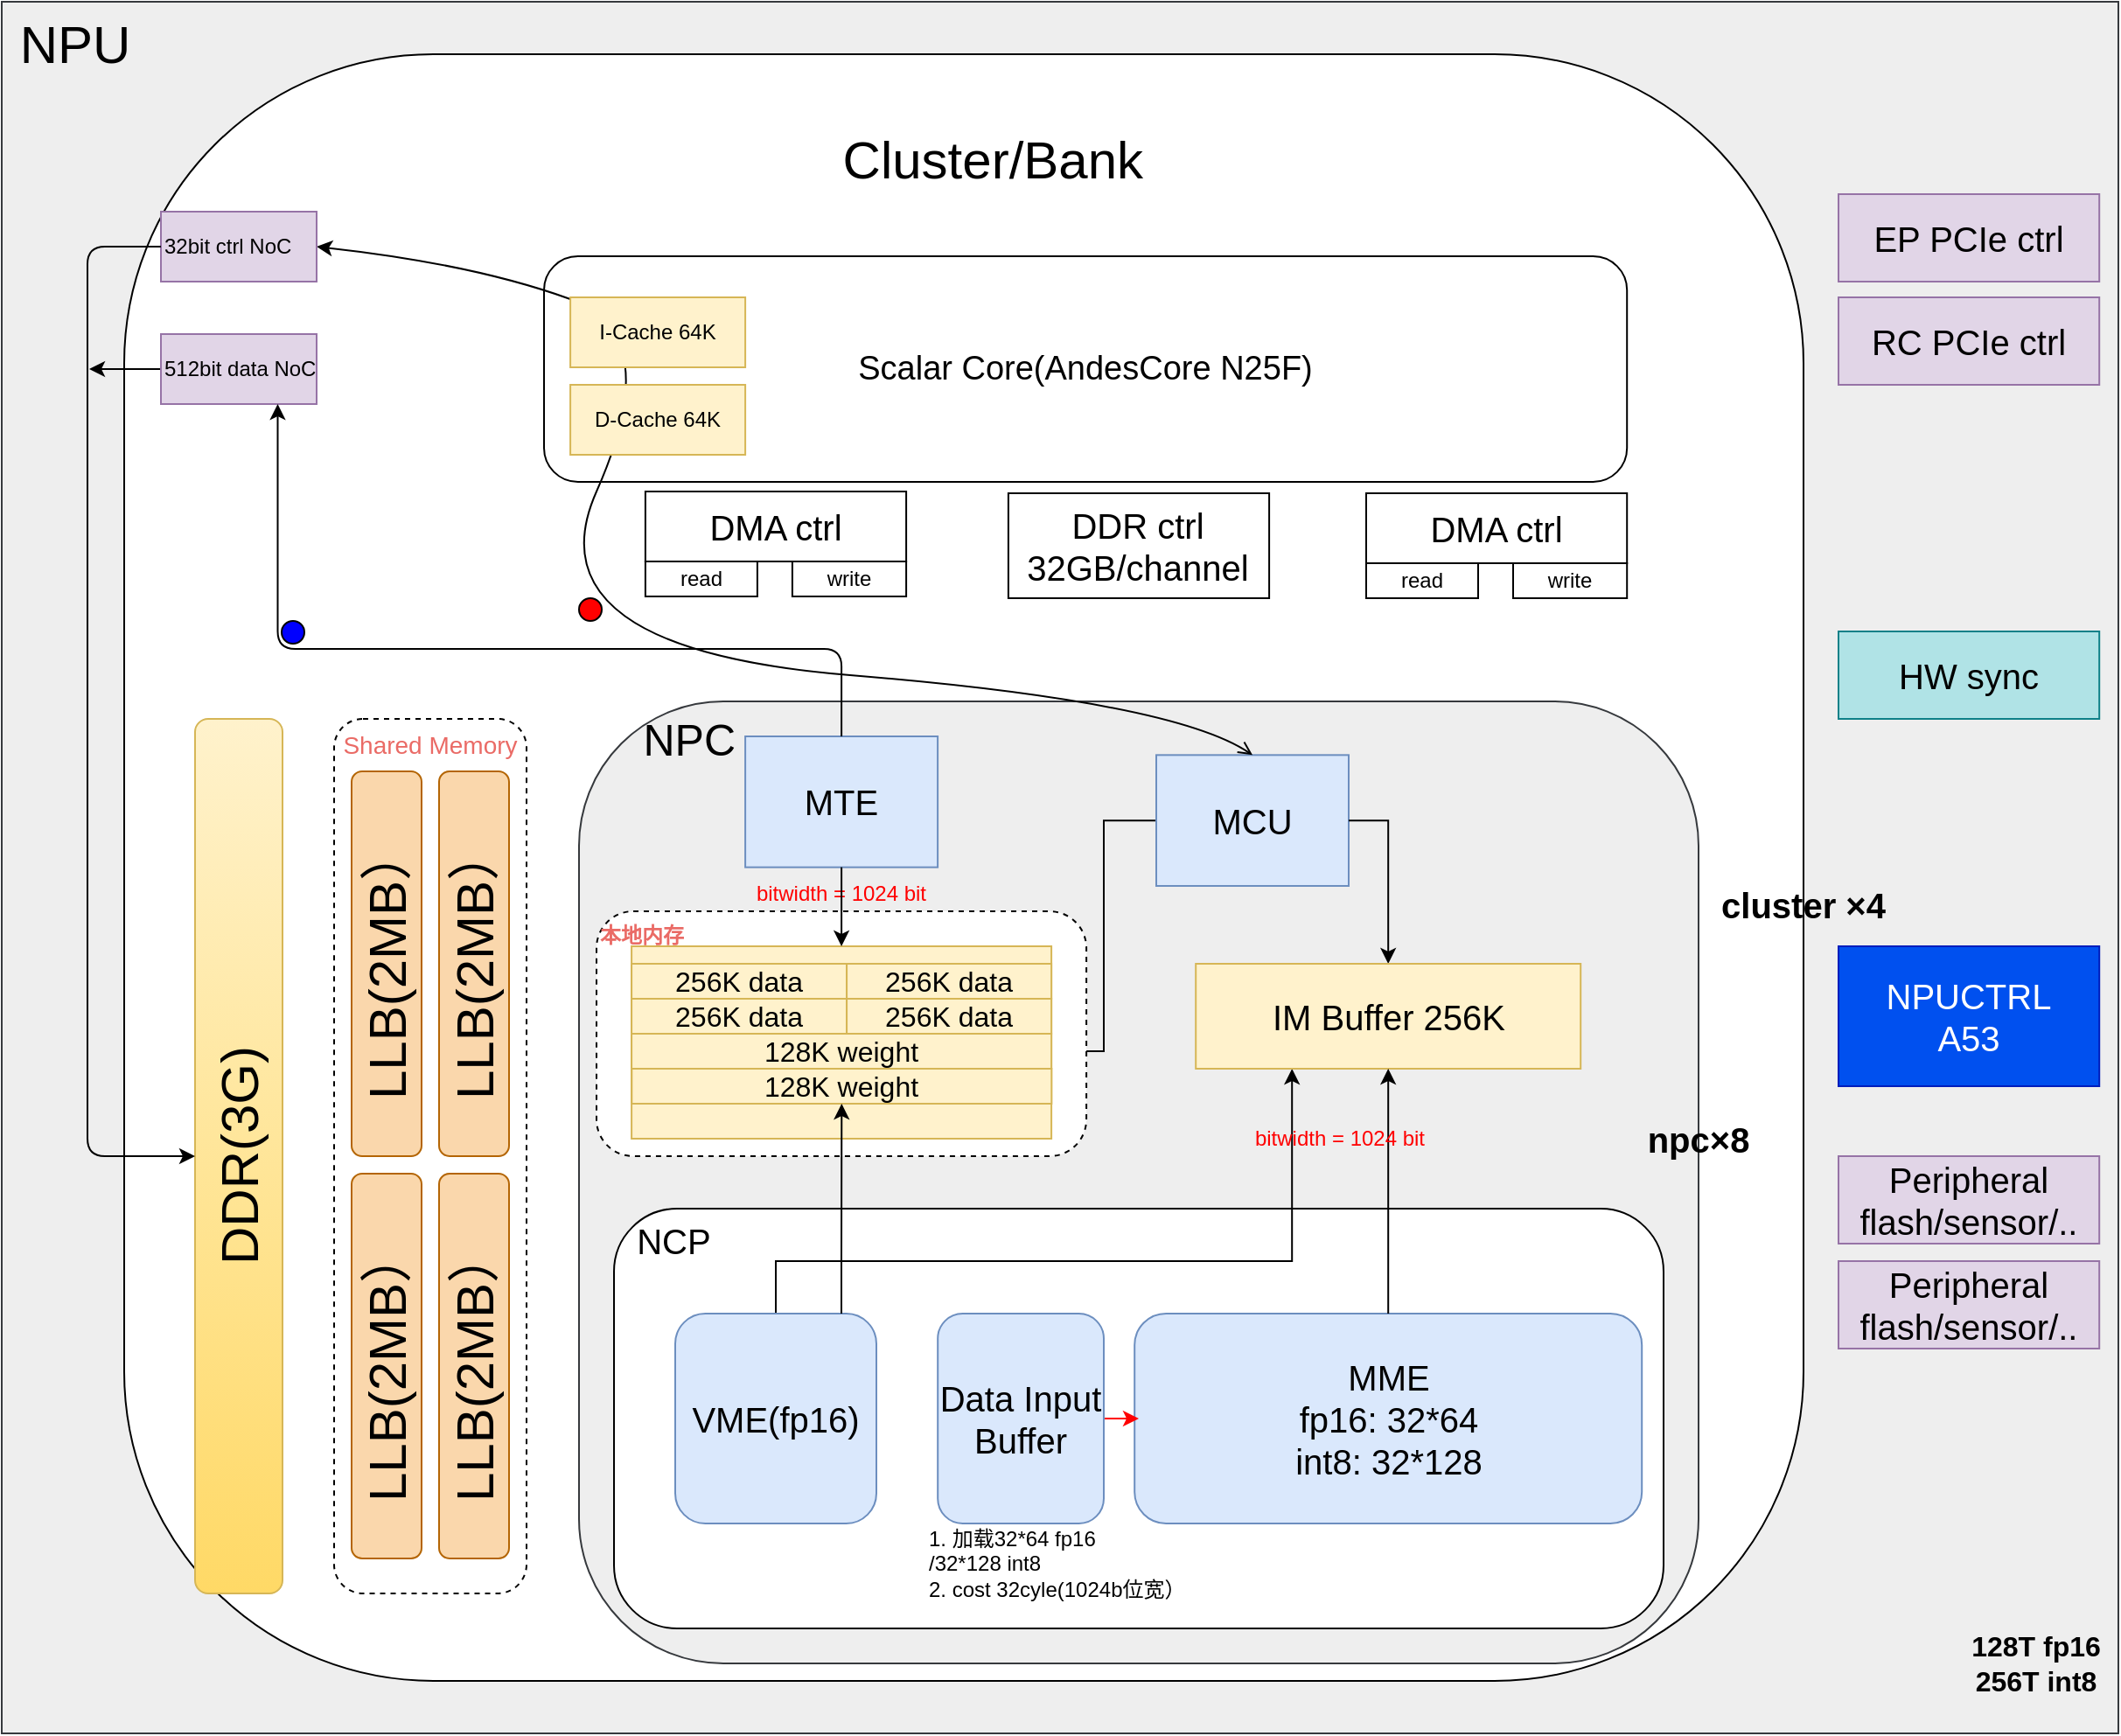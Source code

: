 <mxfile version="14.8.2" type="github">
  <diagram id="RH-BXJlY21HK2ncOQb-6" name="Page-1">
    <mxGraphModel dx="1422" dy="762" grid="1" gridSize="10" guides="1" tooltips="1" connect="1" arrows="1" fold="1" page="1" pageScale="1" pageWidth="827" pageHeight="1169" math="0" shadow="0">
      <root>
        <mxCell id="0" />
        <mxCell id="1" parent="0" />
        <mxCell id="VPZMi2zPwCTPfSnQQ41B-2" value="&lt;font style=&quot;font-size: 30px&quot;&gt;&amp;nbsp;NPU&lt;/font&gt;" style="rounded=0;whiteSpace=wrap;html=1;fontSize=20;align=left;verticalAlign=top;fillColor=#eeeeee;strokeColor=#36393d;" parent="1" vertex="1">
          <mxGeometry x="390" y="100" width="1210" height="990" as="geometry" />
        </mxCell>
        <mxCell id="VPZMi2zPwCTPfSnQQ41B-3" value="&lt;font style=&quot;font-size: 30px&quot;&gt;&amp;nbsp; &amp;nbsp; &amp;nbsp;&lt;br&gt;&amp;nbsp; &amp;nbsp; Cluster/Bank&lt;/font&gt;" style="rounded=1;whiteSpace=wrap;html=1;align=center;verticalAlign=top;fontSize=25;arcSize=19;" parent="1" vertex="1">
          <mxGeometry x="460" y="130" width="960" height="930" as="geometry" />
        </mxCell>
        <mxCell id="VPZMi2zPwCTPfSnQQ41B-4" value="&lt;font style=&quot;font-size: 25px&quot;&gt;&amp;nbsp; &amp;nbsp; &amp;nbsp;NPC&lt;/font&gt;" style="rounded=1;whiteSpace=wrap;html=1;align=left;verticalAlign=top;fontSize=25;fillColor=#eeeeee;strokeColor=#36393d;" parent="1" vertex="1">
          <mxGeometry x="720" y="500" width="640" height="550" as="geometry" />
        </mxCell>
        <mxCell id="VPZMi2zPwCTPfSnQQ41B-155" value="" style="edgeStyle=orthogonalEdgeStyle;rounded=0;orthogonalLoop=1;jettySize=auto;html=1;entryX=1;entryY=0.5;entryDx=0;entryDy=0;exitX=0;exitY=0.5;exitDx=0;exitDy=0;" parent="1" source="VPZMi2zPwCTPfSnQQ41B-48" target="VPZMi2zPwCTPfSnQQ41B-152" edge="1">
          <mxGeometry relative="1" as="geometry">
            <Array as="points">
              <mxPoint x="1020" y="568" />
              <mxPoint x="1020" y="700" />
            </Array>
          </mxGeometry>
        </mxCell>
        <mxCell id="VPZMi2zPwCTPfSnQQ41B-48" value="MCU" style="rounded=0;whiteSpace=wrap;html=1;align=center;fontSize=20;fillColor=#dae8fc;strokeColor=#6c8ebf;" parent="1" vertex="1">
          <mxGeometry x="1050" y="530.67" width="110" height="74.83" as="geometry" />
        </mxCell>
        <mxCell id="VPZMi2zPwCTPfSnQQ41B-53" value="&lt;font style=&quot;font-size: 30px&quot;&gt;LLB(2MB）&lt;br&gt;&lt;/font&gt;" style="rounded=1;whiteSpace=wrap;html=1;align=center;direction=east;flipV=0;horizontal=0;fontSize=25;fillColor=#fad7ac;strokeColor=#b46504;" parent="1" vertex="1">
          <mxGeometry x="590" y="540" width="40" height="220" as="geometry" />
        </mxCell>
        <mxCell id="VPZMi2zPwCTPfSnQQ41B-54" value="&lt;font style=&quot;font-size: 20px&quot;&gt;&amp;nbsp; NCP&lt;/font&gt;" style="rounded=1;whiteSpace=wrap;html=1;align=left;verticalAlign=top;fontSize=20;" parent="1" vertex="1">
          <mxGeometry x="740" y="790" width="600" height="240" as="geometry" />
        </mxCell>
        <mxCell id="VPZMi2zPwCTPfSnQQ41B-61" value="&lt;b&gt;npc×8&lt;/b&gt;" style="text;html=1;strokeColor=none;fillColor=none;align=center;verticalAlign=middle;whiteSpace=wrap;rounded=0;fontSize=20;" parent="1" vertex="1">
          <mxGeometry x="1340" y="740" width="40" height="20" as="geometry" />
        </mxCell>
        <mxCell id="VPZMi2zPwCTPfSnQQ41B-75" value="" style="ellipse;whiteSpace=wrap;html=1;aspect=fixed;fontSize=20;align=center;fillColor=#FF0000;" parent="1" vertex="1">
          <mxGeometry x="720" y="441" width="13" height="13" as="geometry" />
        </mxCell>
        <mxCell id="VPZMi2zPwCTPfSnQQ41B-79" value="" style="curved=1;endArrow=classic;html=1;strokeColor=#000000;fontSize=20;exitX=0.5;exitY=0;exitDx=0;exitDy=0;startArrow=open;startFill=0;entryX=1;entryY=0.5;entryDx=0;entryDy=0;" parent="1" source="VPZMi2zPwCTPfSnQQ41B-48" target="VPZMi2zPwCTPfSnQQ41B-87" edge="1">
          <mxGeometry width="50" height="50" relative="1" as="geometry">
            <mxPoint x="1078.5" y="525.167" as="sourcePoint" />
            <mxPoint x="1210" y="280" as="targetPoint" />
            <Array as="points">
              <mxPoint x="1060" y="500" />
              <mxPoint x="690" y="470" />
              <mxPoint x="770" y="290" />
              <mxPoint x="660" y="250" />
            </Array>
          </mxGeometry>
        </mxCell>
        <mxCell id="VPZMi2zPwCTPfSnQQ41B-83" value="" style="ellipse;whiteSpace=wrap;html=1;aspect=fixed;fontSize=20;align=center;fillColor=#0000FF;" parent="1" vertex="1">
          <mxGeometry x="549.997" y="454" width="13" height="13" as="geometry" />
        </mxCell>
        <mxCell id="VPZMi2zPwCTPfSnQQ41B-86" value="&lt;b&gt;cluster ×4&lt;/b&gt;" style="text;html=1;strokeColor=none;fillColor=none;align=center;verticalAlign=middle;whiteSpace=wrap;rounded=0;fontSize=20;" parent="1" vertex="1">
          <mxGeometry x="1370" y="605.5" width="100" height="20" as="geometry" />
        </mxCell>
        <mxCell id="VPZMi2zPwCTPfSnQQ41B-87" value="32bit ctrl NoC" style="rounded=0;whiteSpace=wrap;html=1;align=left;fillColor=#e1d5e7;strokeColor=#9673a6;" parent="1" vertex="1">
          <mxGeometry x="481" y="220" width="89" height="40" as="geometry" />
        </mxCell>
        <mxCell id="VPZMi2zPwCTPfSnQQ41B-164" style="edgeStyle=orthogonalEdgeStyle;rounded=0;orthogonalLoop=1;jettySize=auto;html=1;exitX=0;exitY=0.5;exitDx=0;exitDy=0;" parent="1" source="VPZMi2zPwCTPfSnQQ41B-88" edge="1">
          <mxGeometry relative="1" as="geometry">
            <mxPoint x="440" y="310" as="targetPoint" />
          </mxGeometry>
        </mxCell>
        <mxCell id="VPZMi2zPwCTPfSnQQ41B-88" value="512bit data NoC" style="rounded=0;whiteSpace=wrap;html=1;align=left;fillColor=#e1d5e7;strokeColor=#9673a6;" parent="1" vertex="1">
          <mxGeometry x="481" y="290" width="89" height="40" as="geometry" />
        </mxCell>
        <mxCell id="VPZMi2zPwCTPfSnQQ41B-94" value="" style="group" parent="1" vertex="1" connectable="0">
          <mxGeometry x="1170.0" y="381" width="149.1" height="60" as="geometry" />
        </mxCell>
        <mxCell id="VPZMi2zPwCTPfSnQQ41B-42" value="&lt;font style=&quot;font-size: 20px&quot;&gt;DMA ctrl&lt;/font&gt;" style="rounded=0;whiteSpace=wrap;html=1;align=center;fontSize=20;" parent="VPZMi2zPwCTPfSnQQ41B-94" vertex="1">
          <mxGeometry width="149.1" height="40" as="geometry" />
        </mxCell>
        <mxCell id="VPZMi2zPwCTPfSnQQ41B-90" value="read" style="rounded=0;whiteSpace=wrap;html=1;align=center;" parent="VPZMi2zPwCTPfSnQQ41B-94" vertex="1">
          <mxGeometry x="1.137e-13" y="40" width="64" height="20" as="geometry" />
        </mxCell>
        <mxCell id="VPZMi2zPwCTPfSnQQ41B-91" value="write" style="rounded=0;whiteSpace=wrap;html=1;align=center;" parent="VPZMi2zPwCTPfSnQQ41B-94" vertex="1">
          <mxGeometry x="84.0" y="40" width="65.1" height="20" as="geometry" />
        </mxCell>
        <mxCell id="VPZMi2zPwCTPfSnQQ41B-95" value="" style="group" parent="1" vertex="1" connectable="0">
          <mxGeometry x="757.95" y="380" width="149.1" height="60" as="geometry" />
        </mxCell>
        <mxCell id="VPZMi2zPwCTPfSnQQ41B-96" value="&lt;font style=&quot;font-size: 20px&quot;&gt;DMA ctrl&lt;/font&gt;" style="rounded=0;whiteSpace=wrap;html=1;align=center;fontSize=20;" parent="VPZMi2zPwCTPfSnQQ41B-95" vertex="1">
          <mxGeometry width="149.1" height="40" as="geometry" />
        </mxCell>
        <mxCell id="VPZMi2zPwCTPfSnQQ41B-97" value="read" style="rounded=0;whiteSpace=wrap;html=1;align=center;" parent="VPZMi2zPwCTPfSnQQ41B-95" vertex="1">
          <mxGeometry x="1.137e-13" y="40" width="64" height="20" as="geometry" />
        </mxCell>
        <mxCell id="VPZMi2zPwCTPfSnQQ41B-98" value="write" style="rounded=0;whiteSpace=wrap;html=1;align=center;" parent="VPZMi2zPwCTPfSnQQ41B-95" vertex="1">
          <mxGeometry x="84.0" y="40" width="65.1" height="20" as="geometry" />
        </mxCell>
        <mxCell id="VPZMi2zPwCTPfSnQQ41B-99" value="&lt;font style=&quot;font-size: 20px&quot;&gt;DDR ctrl&lt;br&gt;32GB/channel&lt;br&gt;&lt;/font&gt;" style="rounded=0;whiteSpace=wrap;html=1;align=center;fontSize=20;" parent="1" vertex="1">
          <mxGeometry x="965.45" y="381" width="149.1" height="60" as="geometry" />
        </mxCell>
        <mxCell id="VPZMi2zPwCTPfSnQQ41B-101" value="&lt;font style=&quot;font-size: 20px&quot;&gt;EP PCIe ctrl&lt;br&gt;&lt;/font&gt;" style="rounded=0;whiteSpace=wrap;html=1;align=center;fontSize=20;fillColor=#e1d5e7;strokeColor=#9673a6;" parent="1" vertex="1">
          <mxGeometry x="1440" y="210" width="149.1" height="50" as="geometry" />
        </mxCell>
        <mxCell id="VPZMi2zPwCTPfSnQQ41B-102" value="&lt;font style=&quot;font-size: 20px&quot;&gt;RC PCIe ctrl&lt;br&gt;&lt;/font&gt;" style="rounded=0;whiteSpace=wrap;html=1;align=center;fontSize=20;fillColor=#e1d5e7;strokeColor=#9673a6;" parent="1" vertex="1">
          <mxGeometry x="1440" y="269" width="149.1" height="50" as="geometry" />
        </mxCell>
        <mxCell id="VPZMi2zPwCTPfSnQQ41B-103" value="&lt;font style=&quot;font-size: 20px&quot;&gt;HW sync&lt;br&gt;&lt;/font&gt;" style="rounded=0;whiteSpace=wrap;html=1;align=center;fontSize=20;fillColor=#b0e3e6;strokeColor=#0e8088;" parent="1" vertex="1">
          <mxGeometry x="1440" y="460" width="149.1" height="50" as="geometry" />
        </mxCell>
        <mxCell id="VPZMi2zPwCTPfSnQQ41B-104" value="&lt;font style=&quot;font-size: 30px&quot;&gt;DDR(3G)&lt;br&gt;&lt;/font&gt;" style="rounded=1;whiteSpace=wrap;html=1;align=center;direction=east;flipV=0;horizontal=0;fontSize=25;fillColor=#fff2cc;strokeColor=#d6b656;gradientColor=#ffd966;" parent="1" vertex="1">
          <mxGeometry x="500.5" y="510" width="50" height="500" as="geometry" />
        </mxCell>
        <mxCell id="VPZMi2zPwCTPfSnQQ41B-105" value="&lt;font style=&quot;font-size: 20px&quot;&gt;NPUCTRL&lt;br&gt;A53&lt;br&gt;&lt;/font&gt;" style="rounded=0;whiteSpace=wrap;html=1;align=center;fontSize=20;fillColor=#0050ef;strokeColor=#001DBC;fontColor=#ffffff;" parent="1" vertex="1">
          <mxGeometry x="1440" y="640" width="149.1" height="80" as="geometry" />
        </mxCell>
        <mxCell id="VPZMi2zPwCTPfSnQQ41B-106" value="&lt;font style=&quot;font-size: 20px&quot;&gt;&lt;span class=&quot;fontstyle0&quot;&gt;Peripheral&lt;br&gt;&lt;/span&gt;flash/sensor/..&lt;br style=&quot;line-height: normal&quot;&gt;&lt;/font&gt;" style="rounded=0;whiteSpace=wrap;html=1;align=center;fontSize=20;fillColor=#e1d5e7;strokeColor=#9673a6;" parent="1" vertex="1">
          <mxGeometry x="1440" y="760" width="149.1" height="50" as="geometry" />
        </mxCell>
        <mxCell id="VPZMi2zPwCTPfSnQQ41B-107" value="&lt;font style=&quot;font-size: 20px&quot;&gt;&lt;span class=&quot;fontstyle0&quot;&gt;Peripheral&lt;br&gt;&lt;/span&gt;flash/sensor/..&lt;br style=&quot;line-height: normal&quot;&gt;&lt;/font&gt;" style="rounded=0;whiteSpace=wrap;html=1;align=center;fontSize=20;fillColor=#e1d5e7;strokeColor=#9673a6;" parent="1" vertex="1">
          <mxGeometry x="1440" y="820" width="149.1" height="50" as="geometry" />
        </mxCell>
        <mxCell id="VPZMi2zPwCTPfSnQQ41B-108" value="&lt;font style=&quot;font-size: 16px&quot;&gt;&lt;b&gt;128T fp16&lt;br&gt;256T int8&lt;/b&gt;&lt;/font&gt;" style="text;html=1;strokeColor=none;fillColor=none;align=center;verticalAlign=middle;whiteSpace=wrap;rounded=0;" parent="1" vertex="1">
          <mxGeometry x="1508.1" y="1040" width="90" height="20" as="geometry" />
        </mxCell>
        <mxCell id="VPZMi2zPwCTPfSnQQ41B-111" value="I-Cache 64K" style="rounded=0;whiteSpace=wrap;html=1;align=center;fillColor=#fff2cc;strokeColor=#d6b656;" parent="1" vertex="1">
          <mxGeometry x="715.05" y="269" width="100" height="40" as="geometry" />
        </mxCell>
        <mxCell id="VPZMi2zPwCTPfSnQQ41B-113" value="D-Cache 64K" style="rounded=0;whiteSpace=wrap;html=1;align=center;fillColor=#fff2cc;strokeColor=#d6b656;" parent="1" vertex="1">
          <mxGeometry x="715.05" y="319" width="100" height="40" as="geometry" />
        </mxCell>
        <mxCell id="VPZMi2zPwCTPfSnQQ41B-116" value="MTE" style="rounded=0;whiteSpace=wrap;html=1;align=center;fontSize=20;fillColor=#dae8fc;strokeColor=#6c8ebf;" parent="1" vertex="1">
          <mxGeometry x="815.05" y="520" width="110" height="74.83" as="geometry" />
        </mxCell>
        <mxCell id="VPZMi2zPwCTPfSnQQ41B-124" style="edgeStyle=orthogonalEdgeStyle;rounded=0;orthogonalLoop=1;jettySize=auto;html=1;exitX=1;exitY=0.5;exitDx=0;exitDy=0;entryX=0.5;entryY=0;entryDx=0;entryDy=0;" parent="1" source="VPZMi2zPwCTPfSnQQ41B-48" target="VPZMi2zPwCTPfSnQQ41B-146" edge="1">
          <mxGeometry relative="1" as="geometry">
            <mxPoint x="1190" y="640" as="targetPoint" />
          </mxGeometry>
        </mxCell>
        <mxCell id="VPZMi2zPwCTPfSnQQ41B-163" style="edgeStyle=orthogonalEdgeStyle;rounded=0;orthogonalLoop=1;jettySize=auto;html=1;exitX=0;exitY=0.5;exitDx=0;exitDy=0;entryX=0.25;entryY=1;entryDx=0;entryDy=0;" parent="1" source="VPZMi2zPwCTPfSnQQ41B-134" target="VPZMi2zPwCTPfSnQQ41B-146" edge="1">
          <mxGeometry relative="1" as="geometry">
            <Array as="points">
              <mxPoint x="833" y="820" />
              <mxPoint x="1128" y="820" />
            </Array>
          </mxGeometry>
        </mxCell>
        <mxCell id="VPZMi2zPwCTPfSnQQ41B-134" value="&lt;span style=&quot;font-size: 20px&quot;&gt;VME(fp16)&lt;/span&gt;" style="rounded=1;whiteSpace=wrap;html=1;align=center;direction=south;fillColor=#dae8fc;strokeColor=#6c8ebf;" parent="1" vertex="1">
          <mxGeometry x="775" y="850" width="115" height="120" as="geometry" />
        </mxCell>
        <mxCell id="VPZMi2zPwCTPfSnQQ41B-135" value="&lt;span style=&quot;font-size: 20px&quot;&gt;MME&lt;br&gt;fp16: 32*64&lt;br&gt;int8: 32*128&lt;br&gt;&lt;/span&gt;" style="rounded=1;whiteSpace=wrap;html=1;align=center;fillColor=#dae8fc;strokeColor=#6c8ebf;" parent="1" vertex="1">
          <mxGeometry x="1037.6" y="850" width="290" height="120" as="geometry" />
        </mxCell>
        <mxCell id="2h-o2RLka2krurUrH0nV-1" style="edgeStyle=orthogonalEdgeStyle;rounded=0;orthogonalLoop=1;jettySize=auto;html=1;exitX=0.5;exitY=0;exitDx=0;exitDy=0;strokeWidth=1;strokeColor=#FF0000;" parent="1" source="VPZMi2zPwCTPfSnQQ41B-136" target="VPZMi2zPwCTPfSnQQ41B-54" edge="1">
          <mxGeometry relative="1" as="geometry" />
        </mxCell>
        <mxCell id="VPZMi2zPwCTPfSnQQ41B-136" value="&lt;span style=&quot;font-size: 20px&quot;&gt;Data Input&lt;br&gt;Buffer&lt;br&gt;&lt;/span&gt;" style="rounded=1;whiteSpace=wrap;html=1;align=center;direction=south;fillColor=#dae8fc;strokeColor=#6c8ebf;" parent="1" vertex="1">
          <mxGeometry x="925.1" y="850" width="94.9" height="120" as="geometry" />
        </mxCell>
        <mxCell id="VPZMi2zPwCTPfSnQQ41B-146" value="IM Buffer 256K" style="rounded=0;whiteSpace=wrap;html=1;align=center;fontSize=20;horizontal=1;fillColor=#fff2cc;strokeColor=#d6b656;" parent="1" vertex="1">
          <mxGeometry x="1072.6" y="650" width="220" height="60" as="geometry" />
        </mxCell>
        <mxCell id="VPZMi2zPwCTPfSnQQ41B-147" value="" style="group;verticalAlign=top;align=left;" parent="1" vertex="1" connectable="0">
          <mxGeometry x="750.05" y="620" width="260" height="140" as="geometry" />
        </mxCell>
        <mxCell id="2h-o2RLka2krurUrH0nV-2" value="&lt;b&gt;&lt;font color=&quot;#ea6b66&quot;&gt;本地内存&lt;/font&gt;&lt;/b&gt;" style="rounded=1;whiteSpace=wrap;html=1;dashed=1;align=left;verticalAlign=top;" parent="VPZMi2zPwCTPfSnQQ41B-147" vertex="1">
          <mxGeometry x="-20.05" width="280.05" height="140" as="geometry" />
        </mxCell>
        <mxCell id="VPZMi2zPwCTPfSnQQ41B-148" value="L1 Buffer(1.25M)" style="rounded=0;whiteSpace=wrap;html=1;align=center;fontSize=20;horizontal=1;verticalAlign=top;fillColor=#fff2cc;strokeColor=#d6b656;" parent="VPZMi2zPwCTPfSnQQ41B-147" vertex="1">
          <mxGeometry y="20" width="240" height="110" as="geometry" />
        </mxCell>
        <mxCell id="VPZMi2zPwCTPfSnQQ41B-149" value="&lt;font style=&quot;font-size: 16px&quot;&gt;256K data&lt;/font&gt;" style="rounded=0;whiteSpace=wrap;html=1;align=center;fillColor=#fff2cc;strokeColor=#d6b656;" parent="VPZMi2zPwCTPfSnQQ41B-147" vertex="1">
          <mxGeometry y="30" width="123" height="20" as="geometry" />
        </mxCell>
        <mxCell id="VPZMi2zPwCTPfSnQQ41B-150" value="&lt;font style=&quot;font-size: 16px&quot;&gt;256K data&lt;/font&gt;" style="rounded=0;whiteSpace=wrap;html=1;align=center;fillColor=#fff2cc;strokeColor=#d6b656;" parent="VPZMi2zPwCTPfSnQQ41B-147" vertex="1">
          <mxGeometry x="123" y="30" width="117" height="20" as="geometry" />
        </mxCell>
        <mxCell id="VPZMi2zPwCTPfSnQQ41B-151" value="&lt;font style=&quot;font-size: 16px&quot;&gt;256K data&lt;/font&gt;" style="rounded=0;whiteSpace=wrap;html=1;align=center;fillColor=#fff2cc;strokeColor=#d6b656;" parent="VPZMi2zPwCTPfSnQQ41B-147" vertex="1">
          <mxGeometry y="50" width="123" height="20" as="geometry" />
        </mxCell>
        <mxCell id="VPZMi2zPwCTPfSnQQ41B-152" value="&lt;font style=&quot;font-size: 16px&quot;&gt;256K data&lt;/font&gt;" style="rounded=0;whiteSpace=wrap;html=1;align=center;fillColor=#fff2cc;strokeColor=#d6b656;" parent="VPZMi2zPwCTPfSnQQ41B-147" vertex="1">
          <mxGeometry x="123" y="50" width="117" height="20" as="geometry" />
        </mxCell>
        <mxCell id="VPZMi2zPwCTPfSnQQ41B-153" value="&lt;font style=&quot;font-size: 16px&quot;&gt;128K weight&lt;/font&gt;" style="rounded=0;whiteSpace=wrap;html=1;align=center;fillColor=#fff2cc;strokeColor=#d6b656;" parent="VPZMi2zPwCTPfSnQQ41B-147" vertex="1">
          <mxGeometry y="70" width="240" height="20" as="geometry" />
        </mxCell>
        <mxCell id="VPZMi2zPwCTPfSnQQ41B-154" value="&lt;font style=&quot;font-size: 16px&quot;&gt;128K weight&lt;/font&gt;" style="rounded=0;whiteSpace=wrap;html=1;align=center;fillColor=#fff2cc;strokeColor=#d6b656;" parent="VPZMi2zPwCTPfSnQQ41B-147" vertex="1">
          <mxGeometry x="0.1" y="90" width="240" height="20" as="geometry" />
        </mxCell>
        <mxCell id="VPZMi2zPwCTPfSnQQ41B-158" value="" style="edgeStyle=elbowEdgeStyle;elbow=vertical;endArrow=classic;html=1;exitX=0.5;exitY=0;exitDx=0;exitDy=0;entryX=0.75;entryY=1;entryDx=0;entryDy=0;" parent="1" source="VPZMi2zPwCTPfSnQQ41B-116" target="VPZMi2zPwCTPfSnQQ41B-88" edge="1">
          <mxGeometry width="50" height="50" relative="1" as="geometry">
            <mxPoint x="510" y="420" as="sourcePoint" />
            <mxPoint x="660" y="568" as="targetPoint" />
            <Array as="points">
              <mxPoint x="700" y="470" />
            </Array>
          </mxGeometry>
        </mxCell>
        <mxCell id="VPZMi2zPwCTPfSnQQ41B-131" style="edgeStyle=orthogonalEdgeStyle;rounded=0;orthogonalLoop=1;jettySize=auto;html=1;exitX=0.5;exitY=0;exitDx=0;exitDy=0;entryX=0.5;entryY=1;entryDx=0;entryDy=0;" parent="1" source="VPZMi2zPwCTPfSnQQ41B-135" target="VPZMi2zPwCTPfSnQQ41B-146" edge="1">
          <mxGeometry relative="1" as="geometry">
            <mxPoint x="1190" y="750" as="targetPoint" />
          </mxGeometry>
        </mxCell>
        <mxCell id="VPZMi2zPwCTPfSnQQ41B-166" value="&lt;font style=&quot;font-size: 30px&quot;&gt;LLB(2MB）&lt;br&gt;&lt;/font&gt;" style="rounded=1;whiteSpace=wrap;html=1;align=center;direction=east;flipV=0;horizontal=0;fontSize=25;fillColor=#fad7ac;strokeColor=#b46504;" parent="1" vertex="1">
          <mxGeometry x="640" y="540" width="40" height="220" as="geometry" />
        </mxCell>
        <mxCell id="VPZMi2zPwCTPfSnQQ41B-168" value="&lt;font style=&quot;font-size: 30px&quot;&gt;LLB(2MB）&lt;br&gt;&lt;/font&gt;" style="rounded=1;whiteSpace=wrap;html=1;align=center;direction=east;flipV=0;horizontal=0;fontSize=25;fillColor=#fad7ac;strokeColor=#b46504;" parent="1" vertex="1">
          <mxGeometry x="640" y="770" width="40" height="220" as="geometry" />
        </mxCell>
        <mxCell id="VPZMi2zPwCTPfSnQQ41B-169" value="&lt;font style=&quot;font-size: 30px&quot;&gt;LLB(2MB）&lt;br&gt;&lt;/font&gt;" style="rounded=1;whiteSpace=wrap;html=1;align=center;direction=east;flipV=0;horizontal=0;fontSize=25;fillColor=#fad7ac;strokeColor=#b46504;" parent="1" vertex="1">
          <mxGeometry x="590" y="770" width="40" height="220" as="geometry" />
        </mxCell>
        <mxCell id="VPZMi2zPwCTPfSnQQ41B-110" value="" style="endArrow=classic;html=1;fontFamily=Helvetica;fontSize=11;fontColor=#000000;align=center;strokeColor=#000000;edgeStyle=elbowEdgeStyle;elbow=horizontal;startArrow=none;startFill=0;endFill=1;" parent="1" source="VPZMi2zPwCTPfSnQQ41B-87" target="VPZMi2zPwCTPfSnQQ41B-104" edge="1">
          <mxGeometry width="50" height="50" relative="1" as="geometry">
            <mxPoint x="450" y="190" as="sourcePoint" />
            <mxPoint x="500" y="140" as="targetPoint" />
            <Array as="points">
              <mxPoint x="439" y="330" />
            </Array>
          </mxGeometry>
        </mxCell>
        <mxCell id="VPZMi2zPwCTPfSnQQ41B-170" value="1. 加载32*64 fp16&lt;br&gt;/32*128 int8&lt;br&gt;2. cost 32cyle(1024b位宽）&lt;br&gt;&lt;div&gt;&lt;br&gt;&lt;/div&gt;" style="text;html=1;align=left;verticalAlign=middle;resizable=0;points=[];autosize=1;strokeColor=none;" parent="1" vertex="1">
          <mxGeometry x="917.55" y="970" width="160" height="60" as="geometry" />
        </mxCell>
        <mxCell id="VPZMi2zPwCTPfSnQQ41B-172" value="&lt;font style=&quot;font-size: 14px&quot; color=&quot;#ea6b66&quot;&gt;Shared Memory&lt;/font&gt;" style="rounded=1;whiteSpace=wrap;html=1;align=center;dashed=1;fillColor=none;verticalAlign=top;" parent="1" vertex="1">
          <mxGeometry x="580" y="510" width="110" height="500" as="geometry" />
        </mxCell>
        <mxCell id="VPZMi2zPwCTPfSnQQ41B-174" value="bitwidth = 1024 bit" style="text;html=1;strokeColor=none;fillColor=none;align=center;verticalAlign=middle;whiteSpace=wrap;rounded=0;dashed=1;dashPattern=1 1;fontColor=#FF0000;" parent="1" vertex="1">
          <mxGeometry x="1100" y="740" width="110" height="20" as="geometry" />
        </mxCell>
        <mxCell id="VPZMi2zPwCTPfSnQQ41B-175" value="bitwidth = 1024 bit" style="text;html=1;strokeColor=none;fillColor=none;align=center;verticalAlign=middle;whiteSpace=wrap;rounded=0;dashed=1;dashPattern=1 1;fontColor=#FF0000;" parent="1" vertex="1">
          <mxGeometry x="815.05" y="600" width="110" height="20" as="geometry" />
        </mxCell>
        <mxCell id="IZw4NLqJaevcYy1kw-eQ-1" value="&lt;font style=&quot;font-size: 19px&quot;&gt;Scalar Core(AndesCore N25F)&lt;/font&gt;" style="rounded=1;whiteSpace=wrap;html=1;fillColor=none;" vertex="1" parent="1">
          <mxGeometry x="700" y="245.5" width="619.1" height="129" as="geometry" />
        </mxCell>
        <mxCell id="VPZMi2zPwCTPfSnQQ41B-156" style="edgeStyle=orthogonalEdgeStyle;rounded=0;orthogonalLoop=1;jettySize=auto;html=1;entryX=0.5;entryY=1;entryDx=0;entryDy=0;" parent="1" source="VPZMi2zPwCTPfSnQQ41B-134" target="VPZMi2zPwCTPfSnQQ41B-154" edge="1">
          <mxGeometry relative="1" as="geometry">
            <Array as="points">
              <mxPoint x="870" y="820" />
              <mxPoint x="870" y="820" />
            </Array>
          </mxGeometry>
        </mxCell>
        <mxCell id="VPZMi2zPwCTPfSnQQ41B-160" style="edgeStyle=orthogonalEdgeStyle;rounded=0;orthogonalLoop=1;jettySize=auto;html=1;exitX=0.5;exitY=1;exitDx=0;exitDy=0;entryX=0.5;entryY=0;entryDx=0;entryDy=0;" parent="1" source="VPZMi2zPwCTPfSnQQ41B-116" target="VPZMi2zPwCTPfSnQQ41B-148" edge="1">
          <mxGeometry relative="1" as="geometry" />
        </mxCell>
      </root>
    </mxGraphModel>
  </diagram>
</mxfile>
